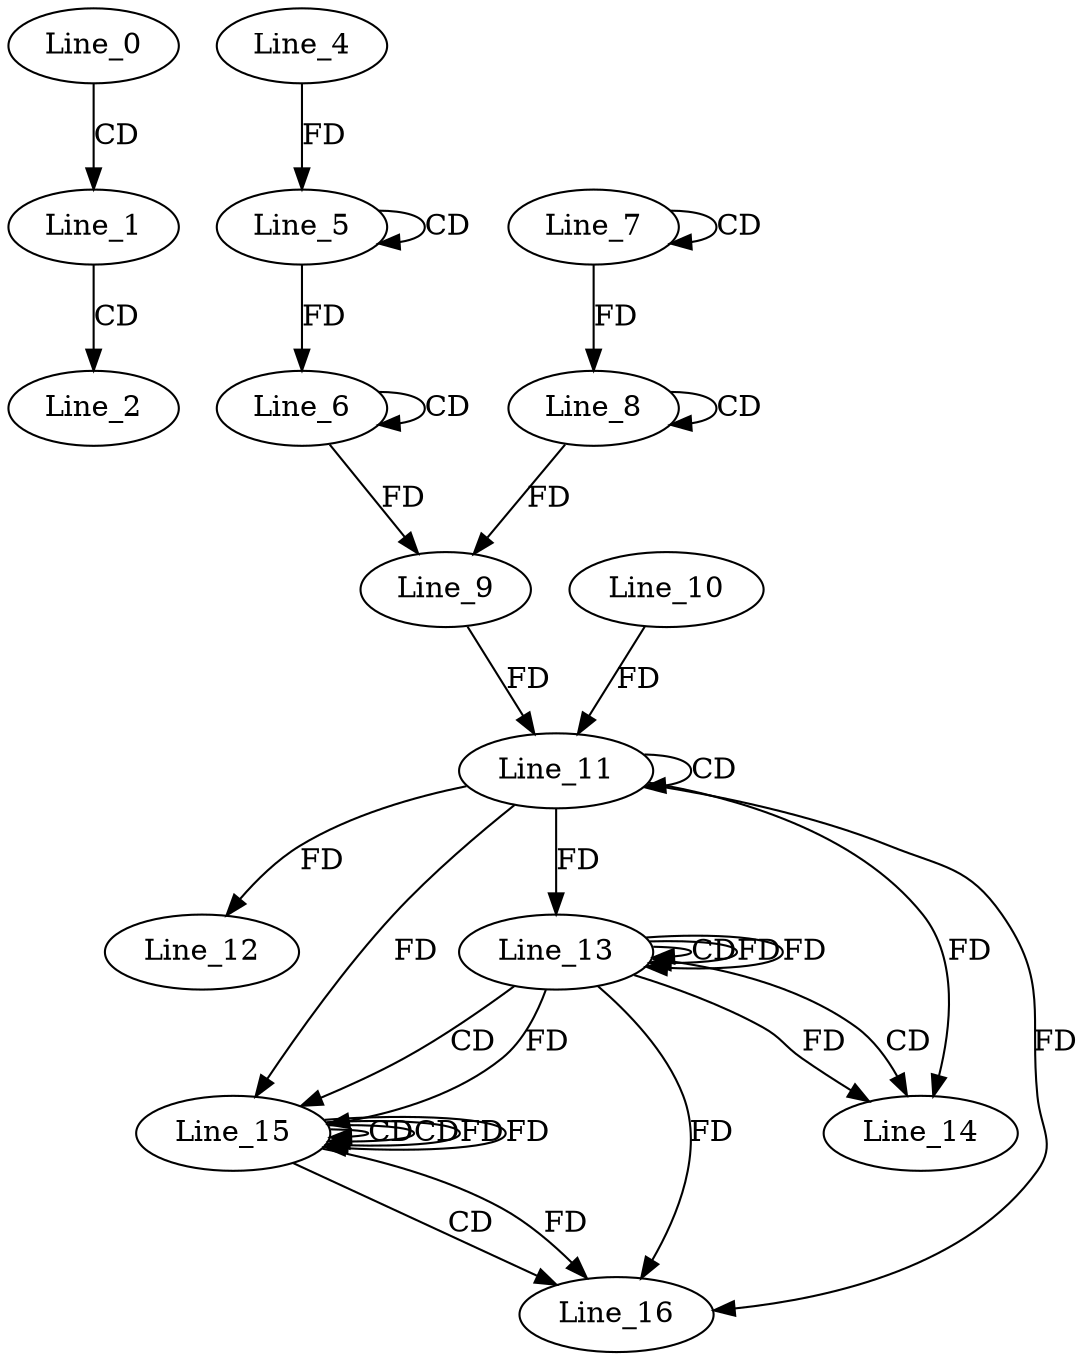 digraph G {
  Line_0;
  Line_1;
  Line_2;
  Line_5;
  Line_5;
  Line_4;
  Line_5;
  Line_6;
  Line_6;
  Line_7;
  Line_7;
  Line_8;
  Line_8;
  Line_9;
  Line_11;
  Line_11;
  Line_10;
  Line_9;
  Line_12;
  Line_13;
  Line_13;
  Line_13;
  Line_13;
  Line_13;
  Line_14;
  Line_14;
  Line_14;
  Line_15;
  Line_15;
  Line_15;
  Line_15;
  Line_15;
  Line_15;
  Line_16;
  Line_16;
  Line_16;
  Line_16;
  Line_16;
  Line_16;
  Line_16;
  Line_0 -> Line_1 [ label="CD" ];
  Line_1 -> Line_2 [ label="CD" ];
  Line_5 -> Line_5 [ label="CD" ];
  Line_4 -> Line_5 [ label="FD" ];
  Line_6 -> Line_6 [ label="CD" ];
  Line_5 -> Line_6 [ label="FD" ];
  Line_7 -> Line_7 [ label="CD" ];
  Line_8 -> Line_8 [ label="CD" ];
  Line_7 -> Line_8 [ label="FD" ];
  Line_8 -> Line_9 [ label="FD" ];
  Line_6 -> Line_9 [ label="FD" ];
  Line_11 -> Line_11 [ label="CD" ];
  Line_10 -> Line_11 [ label="FD" ];
  Line_9 -> Line_11 [ label="FD" ];
  Line_11 -> Line_12 [ label="FD" ];
  Line_13 -> Line_13 [ label="CD" ];
  Line_11 -> Line_13 [ label="FD" ];
  Line_13 -> Line_13 [ label="FD" ];
  Line_13 -> Line_14 [ label="CD" ];
  Line_13 -> Line_14 [ label="FD" ];
  Line_11 -> Line_14 [ label="FD" ];
  Line_13 -> Line_15 [ label="CD" ];
  Line_15 -> Line_15 [ label="CD" ];
  Line_15 -> Line_15 [ label="CD" ];
  Line_13 -> Line_15 [ label="FD" ];
  Line_11 -> Line_15 [ label="FD" ];
  Line_15 -> Line_15 [ label="FD" ];
  Line_15 -> Line_16 [ label="CD" ];
  Line_15 -> Line_16 [ label="FD" ];
  Line_13 -> Line_16 [ label="FD" ];
  Line_11 -> Line_16 [ label="FD" ];
  Line_13 -> Line_13 [ label="FD" ];
  Line_15 -> Line_15 [ label="FD" ];
}
